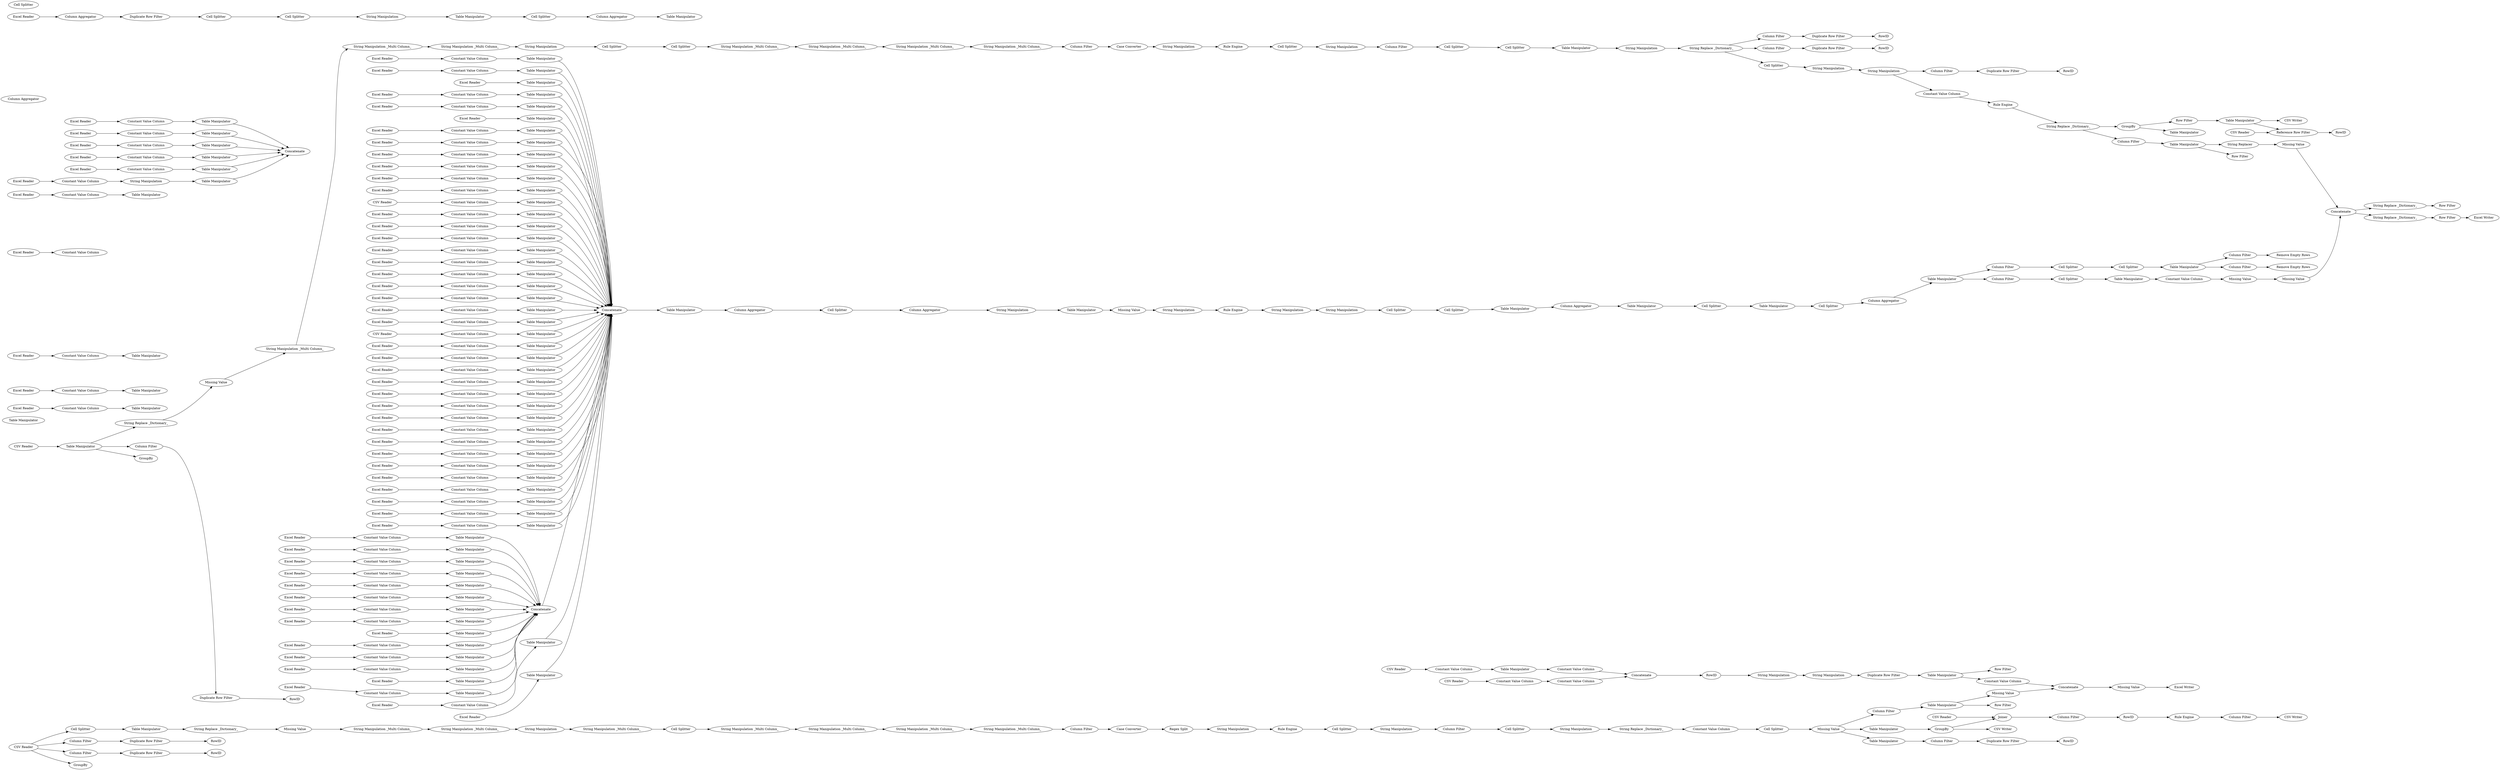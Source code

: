digraph {
	119 [label="Missing Value"]
	121 [label="Table Manipulator"]
	132 [label="String Replace _Dictionary_"]
	134 [label="String Manipulation _Multi Column_"]
	135 [label="String Manipulation _Multi Column_"]
	136 [label="String Manipulation _Multi Column_"]
	137 [label="Table Manipulator"]
	172 [label="String Manipulation"]
	174 [label="Cell Splitter"]
	179 [label="String Manipulation _Multi Column_"]
	180 [label="String Manipulation _Multi Column_"]
	181 [label="String Manipulation _Multi Column_"]
	182 [label="String Manipulation _Multi Column_"]
	183 [label="Cell Splitter"]
	187 [label="Regex Split"]
	188 [label="String Manipulation _Multi Column_"]
	189 [label="Table Manipulator"]
	190 [label="String Replace _Dictionary_"]
	191 [label="String Manipulation _Multi Column_"]
	192 [label="Cell Splitter"]
	193 [label="CSV Reader"]
	194 [label="Table Manipulator"]
	195 [label="String Manipulation _Multi Column_"]
	196 [label="Case Converter"]
	197 [label="Column Filter"]
	200 [label=RowID]
	201 [label="Duplicate Row Filter"]
	202 [label="Column Filter"]
	203 [label="String Replace _Dictionary_"]
	204 [label="String Manipulation"]
	206 [label="Missing Value"]
	207 [label="CSV Reader"]
	220 [label="Cell Splitter"]
	222 [label="String Manipulation"]
	223 [label="String Manipulation"]
	232 [label="Cell Splitter"]
	234 [label="String Manipulation _Multi Column_"]
	235 [label="String Manipulation _Multi Column_"]
	236 [label="Column Filter"]
	237 [label="String Manipulation _Multi Column_"]
	238 [label="Case Converter"]
	239 [label="String Manipulation _Multi Column_"]
	245 [label="Table Manipulator"]
	246 [label="Cell Splitter"]
	247 [label="Table Manipulator"]
	248 [label="Column Filter"]
	249 [label=RowID]
	250 [label="Duplicate Row Filter"]
	251 [label="Cell Splitter"]
	252 [label="String Replace _Dictionary_"]
	253 [label="String Manipulation"]
	254 [label="Table Manipulator"]
	255 [label="Constant Value Column"]
	256 [label="Cell Splitter"]
	257 [label="Column Filter"]
	258 [label="Duplicate Row Filter"]
	259 [label=RowID]
	260 [label="String Manipulation"]
	261 [label="CSV Writer"]
	263 [label="Constant Value Column"]
	267 [label="Rule Engine"]
	268 [label="String Replace _Dictionary_"]
	269 [label=GroupBy]
	270 [label="Row Filter"]
	271 [label="String Manipulation"]
	274 [label="Rule Engine"]
	275 [label="Cell Splitter"]
	276 [label="Column Filter"]
	277 [label="Cell Splitter"]
	278 [label="String Manipulation"]
	279 [label="String Manipulation"]
	280 [label="Column Filter"]
	281 [label="Rule Engine"]
	282 [label="Duplicate Row Filter"]
	283 [label=RowID]
	284 [label="Column Filter"]
	285 [label="Duplicate Row Filter"]
	286 [label="Column Filter"]
	287 [label=RowID]
	288 [label="Table Manipulator"]
	289 [label=GroupBy]
	291 [label="CSV Writer"]
	292 [label="Cell Splitter"]
	293 [label="Missing Value"]
	294 [label="String Manipulation"]
	295 [label="CSV Reader"]
	300 [label=RowID]
	301 [label=RowID]
	302 [label="Reference Row Filter"]
	303 [label="CSV Reader"]
	310 [label=Joiner]
	311 [label="Column Filter"]
	312 [label="Rule Engine"]
	313 [label="Column Filter"]
	314 [label="CSV Writer"]
	316 [label="CSV Reader"]
	361 [label="CSV Reader"]
	362 [label="Constant Value Column"]
	363 [label="Constant Value Column"]
	364 [label=Concatenate]
	366 [label="Table Manipulator"]
	368 [label=RowID]
	369 [label="Duplicate Row Filter"]
	378 [label="Excel Reader"]
	379 [label="Excel Reader"]
	381 [label="Excel Reader"]
	382 [label="Excel Reader"]
	383 [label="Excel Reader"]
	384 [label="Excel Reader"]
	385 [label="Excel Reader"]
	386 [label="Excel Reader"]
	387 [label="Excel Reader"]
	388 [label="Excel Reader"]
	389 [label="Excel Reader"]
	390 [label="Excel Reader"]
	391 [label="Excel Reader"]
	392 [label="Excel Reader"]
	393 [label="Excel Reader"]
	395 [label="Excel Reader"]
	396 [label="Excel Reader"]
	398 [label="Excel Reader"]
	399 [label="Excel Reader"]
	400 [label="Excel Reader"]
	402 [label="Excel Reader"]
	405 [label="Excel Reader"]
	406 [label="Excel Reader"]
	411 [label="Excel Reader"]
	413 [label="Excel Reader"]
	415 [label="Excel Reader"]
	416 [label="Excel Reader"]
	417 [label="Excel Reader"]
	418 [label="Excel Reader"]
	419 [label="Excel Reader"]
	420 [label="Excel Reader"]
	421 [label="Excel Reader"]
	423 [label="Excel Reader"]
	424 [label="Excel Reader"]
	426 [label="Excel Reader"]
	427 [label="Excel Reader"]
	428 [label="Excel Reader"]
	429 [label="Excel Reader"]
	430 [label="Excel Reader"]
	432 [label="Excel Reader"]
	433 [label="CSV Reader"]
	434 [label="CSV Reader"]
	435 [label="Table Manipulator"]
	436 [label="Table Manipulator"]
	437 [label="Table Manipulator"]
	438 [label="Table Manipulator"]
	439 [label="Table Manipulator"]
	440 [label="Table Manipulator"]
	441 [label="Table Manipulator"]
	442 [label="Table Manipulator"]
	443 [label="Table Manipulator"]
	444 [label="Table Manipulator"]
	445 [label="Table Manipulator"]
	446 [label="Table Manipulator"]
	447 [label="Table Manipulator"]
	448 [label="Table Manipulator"]
	449 [label="Table Manipulator"]
	450 [label="Table Manipulator"]
	451 [label="Table Manipulator"]
	452 [label="Table Manipulator"]
	453 [label="Table Manipulator"]
	454 [label="Table Manipulator"]
	455 [label="Table Manipulator"]
	456 [label="Table Manipulator"]
	457 [label="Table Manipulator"]
	458 [label="Table Manipulator"]
	459 [label="Table Manipulator"]
	460 [label="Table Manipulator"]
	461 [label="Table Manipulator"]
	462 [label="Table Manipulator"]
	463 [label="Table Manipulator"]
	464 [label="Table Manipulator"]
	465 [label="Table Manipulator"]
	466 [label="Table Manipulator"]
	467 [label="Table Manipulator"]
	468 [label="Table Manipulator"]
	469 [label="Table Manipulator"]
	470 [label="Table Manipulator"]
	471 [label="Table Manipulator"]
	472 [label="Table Manipulator"]
	473 [label="Table Manipulator"]
	474 [label="Table Manipulator"]
	475 [label="Table Manipulator"]
	476 [label="Table Manipulator"]
	477 [label=Concatenate]
	478 [label="Table Manipulator"]
	479 [label="Excel Reader"]
	481 [label="Table Manipulator"]
	486 [label="Constant Value Column"]
	487 [label="Constant Value Column"]
	488 [label="Constant Value Column"]
	489 [label="Constant Value Column"]
	490 [label="Constant Value Column"]
	492 [label="Constant Value Column"]
	493 [label="Constant Value Column"]
	494 [label="Constant Value Column"]
	496 [label="Constant Value Column"]
	497 [label="Constant Value Column"]
	498 [label="Constant Value Column"]
	499 [label="Constant Value Column"]
	500 [label="Constant Value Column"]
	501 [label="Constant Value Column"]
	502 [label="Constant Value Column"]
	503 [label="Constant Value Column"]
	504 [label="Constant Value Column"]
	505 [label="Constant Value Column"]
	506 [label="Constant Value Column"]
	507 [label="Constant Value Column"]
	508 [label="Constant Value Column"]
	509 [label="Constant Value Column"]
	510 [label="Constant Value Column"]
	511 [label="Constant Value Column"]
	512 [label="Constant Value Column"]
	513 [label="Constant Value Column"]
	514 [label="Constant Value Column"]
	515 [label="Constant Value Column"]
	516 [label="Constant Value Column"]
	517 [label="Constant Value Column"]
	518 [label="Constant Value Column"]
	519 [label="Constant Value Column"]
	520 [label="Constant Value Column"]
	521 [label="Constant Value Column"]
	522 [label="Constant Value Column"]
	523 [label="Constant Value Column"]
	524 [label="Constant Value Column"]
	525 [label="Constant Value Column"]
	526 [label="Constant Value Column"]
	527 [label="Constant Value Column"]
	528 [label="Constant Value Column"]
	529 [label="Excel Reader"]
	530 [label="Excel Reader"]
	531 [label="Excel Reader"]
	532 [label="Excel Reader"]
	533 [label="Excel Reader"]
	534 [label="Excel Reader"]
	535 [label="Excel Reader"]
	536 [label="Excel Reader"]
	537 [label="Excel Reader"]
	538 [label="Excel Reader"]
	539 [label="Excel Reader"]
	540 [label="Excel Reader"]
	541 [label="Excel Reader"]
	542 [label="Excel Reader"]
	543 [label="Excel Reader"]
	544 [label="Excel Reader"]
	545 [label="Constant Value Column"]
	546 [label="Constant Value Column"]
	547 [label="Constant Value Column"]
	548 [label="Constant Value Column"]
	549 [label="Constant Value Column"]
	550 [label="Constant Value Column"]
	551 [label="Constant Value Column"]
	553 [label="Constant Value Column"]
	554 [label="Constant Value Column"]
	555 [label="Constant Value Column"]
	556 [label="Constant Value Column"]
	557 [label="Constant Value Column"]
	558 [label="Constant Value Column"]
	560 [label="Constant Value Column"]
	561 [label="Table Manipulator"]
	577 [label=Concatenate]
	578 [label="Table Manipulator"]
	579 [label="Table Manipulator"]
	580 [label="Table Manipulator"]
	581 [label="Table Manipulator"]
	583 [label="Table Manipulator"]
	584 [label="Table Manipulator"]
	585 [label="Table Manipulator"]
	586 [label="Table Manipulator"]
	587 [label="Table Manipulator"]
	588 [label="Table Manipulator"]
	589 [label="Table Manipulator"]
	590 [label="Table Manipulator"]
	591 [label="Table Manipulator"]
	592 [label="Table Manipulator"]
	593 [label="Excel Reader"]
	594 [label="Table Manipulator"]
	595 [label="Constant Value Column"]
	596 [label="Excel Reader"]
	597 [label="Table Manipulator"]
	598 [label="Excel Reader"]
	599 [label="Excel Reader"]
	600 [label="Excel Reader"]
	601 [label="Excel Reader"]
	602 [label="Excel Reader"]
	603 [label="Table Manipulator"]
	604 [label="Table Manipulator"]
	605 [label="Table Manipulator"]
	606 [label="Table Manipulator"]
	607 [label="Table Manipulator"]
	608 [label="Excel Reader"]
	609 [label="Table Manipulator"]
	610 [label="String Manipulation"]
	611 [label="Constant Value Column"]
	612 [label="Constant Value Column"]
	613 [label="Constant Value Column"]
	614 [label="Constant Value Column"]
	615 [label="Constant Value Column"]
	616 [label="Constant Value Column"]
	617 [label=Concatenate]
	619 [label="Column Aggregator"]
	620 [label="String Manipulation"]
	621 [label="Table Manipulator"]
	622 [label="Constant Value Column"]
	623 [label="Constant Value Column"]
	624 [label="Excel Reader"]
	625 [label="Table Manipulator"]
	626 [label="Column Aggregator"]
	627 [label="Duplicate Row Filter"]
	628 [label="Cell Splitter"]
	629 [label="Cell Splitter"]
	630 [label="String Manipulation"]
	631 [label="Column Aggregator"]
	632 [label="Cell Splitter"]
	633 [label="Cell Splitter"]
	634 [label="Column Aggregator"]
	635 [label="Table Manipulator"]
	636 [label="String Manipulation"]
	637 [label="String Manipulation"]
	638 [label="Missing Value"]
	639 [label="Rule Engine"]
	640 [label="Column Aggregator"]
	641 [label="String Manipulation"]
	642 [label="String Manipulation"]
	643 [label="Cell Splitter"]
	644 [label="Cell Splitter"]
	645 [label="Table Manipulator"]
	646 [label="Table Manipulator"]
	647 [label="Cell Splitter"]
	648 [label="Table Manipulator"]
	649 [label="Cell Splitter"]
	650 [label="Column Filter"]
	651 [label="Cell Splitter"]
	652 [label="Cell Splitter"]
	653 [label="Table Manipulator"]
	654 [label="Column Aggregator"]
	655 [label="Table Manipulator"]
	656 [label="Column Filter"]
	657 [label="Column Filter"]
	658 [label="Remove Empty Rows"]
	659 [label="Remove Empty Rows"]
	660 [label="Column Filter"]
	661 [label=RowID]
	662 [label="Duplicate Row Filter"]
	663 [label=GroupBy]
	664 [label=GroupBy]
	665 [label=RowID]
	666 [label="Column Filter"]
	667 [label="Duplicate Row Filter"]
	668 [label="Column Filter"]
	669 [label="Table Manipulator"]
	670 [label="Row Filter"]
	672 [label="String Manipulation"]
	673 [label="Missing Value"]
	674 [label="Row Filter"]
	675 [label="Constant Value Column"]
	676 [label="Column Filter"]
	677 [label="Column Filter"]
	678 [label="Table Manipulator"]
	679 [label="Row Filter"]
	680 [label="Missing Value"]
	681 [label="Constant Value Column"]
	682 [label="Table Manipulator"]
	683 [label="Cell Splitter"]
	684 [label="Missing Value"]
	686 [label="Cell Splitter"]
	687 [label="Table Manipulator"]
	688 [label="Column Aggregator"]
	689 [label=Concatenate]
	690 [label=Concatenate]
	691 [label="Excel Writer"]
	693 [label="String Replacer"]
	694 [label="Missing Value"]
	695 [label="Missing Value"]
	696 [label="String Replace _Dictionary_"]
	697 [label="Row Filter"]
	698 [label="String Replace _Dictionary_"]
	699 [label="Row Filter"]
	700 [label="Excel Writer"]
	119 -> 191
	121 -> 190
	132 -> 206
	134 -> 136
	135 -> 223
	136 -> 135
	172 -> 180
	174 -> 179
	179 -> 188
	180 -> 174
	181 -> 182
	182 -> 197
	183 -> 121
	187 -> 278
	188 -> 181
	190 -> 119
	191 -> 195
	192 -> 204
	193 -> 660
	193 -> 663
	193 -> 183
	193 -> 284
	194 -> 202
	195 -> 172
	196 -> 187
	197 -> 196
	201 -> 200
	202 -> 201
	203 -> 263
	204 -> 203
	206 -> 134
	207 -> 245
	220 -> 246
	222 -> 276
	223 -> 220
	232 -> 251
	234 -> 236
	235 -> 234
	236 -> 238
	237 -> 239
	238 -> 271
	239 -> 235
	245 -> 664
	245 -> 132
	245 -> 286
	246 -> 237
	247 -> 253
	248 -> 250
	250 -> 249
	251 -> 247
	252 -> 248
	252 -> 666
	252 -> 256
	253 -> 252
	254 -> 302
	254 -> 261
	255 -> 267
	256 -> 260
	257 -> 258
	258 -> 259
	260 -> 294
	263 -> 292
	267 -> 268
	268 -> 269
	268 -> 668
	269 -> 270
	269 -> 137
	270 -> 254
	271 -> 274
	274 -> 275
	275 -> 222
	276 -> 232
	277 -> 279
	278 -> 281
	279 -> 280
	280 -> 192
	281 -> 277
	282 -> 283
	284 -> 282
	285 -> 287
	286 -> 285
	288 -> 289
	289 -> 291
	289 -> 310
	292 -> 293
	293 -> 288
	293 -> 677
	293 -> 194
	294 -> 257
	294 -> 255
	295 -> 310
	300 -> 312
	302 -> 301
	303 -> 302
	310 -> 311
	311 -> 300
	312 -> 313
	313 -> 314
	316 -> 362
	361 -> 363
	362 -> 622
	363 -> 366
	364 -> 368
	366 -> 623
	368 -> 620
	369 -> 621
	378 -> 488
	379 -> 443
	381 -> 509
	382 -> 487
	383 -> 494
	384 -> 501
	385 -> 508
	386 -> 511
	387 -> 497
	388 -> 510
	389 -> 489
	390 -> 490
	391 -> 504
	392 -> 496
	393 -> 503
	395 -> 523
	396 -> 518
	398 -> 515
	399 -> 524
	400 -> 516
	402 -> 525
	405 -> 517
	406 -> 522
	411 -> 526
	413 -> 499
	415 -> 512
	416 -> 439
	417 -> 520
	418 -> 500
	419 -> 528
	420 -> 492
	421 -> 506
	423 -> 507
	424 -> 493
	426 -> 498
	427 -> 521
	428 -> 505
	429 -> 527
	430 -> 514
	432 -> 519
	433 -> 502
	434 -> 513
	435 -> 477
	436 -> 477
	439 -> 477
	441 -> 477
	442 -> 477
	443 -> 477
	444 -> 477
	445 -> 477
	446 -> 477
	447 -> 477
	448 -> 477
	449 -> 477
	450 -> 477
	451 -> 477
	452 -> 477
	453 -> 477
	454 -> 477
	455 -> 477
	456 -> 477
	457 -> 477
	458 -> 477
	459 -> 477
	460 -> 477
	461 -> 477
	462 -> 477
	463 -> 477
	464 -> 477
	465 -> 477
	466 -> 477
	467 -> 477
	468 -> 477
	469 -> 477
	470 -> 477
	471 -> 477
	472 -> 477
	473 -> 477
	474 -> 477
	475 -> 477
	476 -> 477
	477 -> 478
	478 -> 631
	479 -> 486
	481 -> 477
	486 -> 481
	487 -> 435
	488 -> 436
	489 -> 437
	490 -> 438
	492 -> 440
	493 -> 441
	494 -> 442
	496 -> 444
	497 -> 445
	498 -> 446
	499 -> 447
	500 -> 448
	501 -> 449
	502 -> 450
	503 -> 451
	504 -> 452
	505 -> 453
	506 -> 454
	507 -> 455
	508 -> 456
	509 -> 457
	510 -> 458
	511 -> 459
	512 -> 460
	513 -> 461
	514 -> 462
	515 -> 463
	516 -> 464
	517 -> 465
	518 -> 466
	519 -> 467
	520 -> 469
	521 -> 468
	522 -> 470
	523 -> 471
	524 -> 472
	525 -> 473
	526 -> 474
	527 -> 475
	528 -> 476
	529 -> 545
	530 -> 546
	531 -> 547
	532 -> 550
	533 -> 549
	534 -> 548
	535 -> 556
	536 -> 555
	537 -> 554
	538 -> 553
	539 -> 587
	540 -> 551
	541 -> 557
	542 -> 558
	543 -> 591
	544 -> 560
	545 -> 561
	546 -> 578
	547 -> 579
	549 -> 581
	550 -> 580
	551 -> 588
	553 -> 586
	554 -> 585
	555 -> 584
	556 -> 583
	557 -> 589
	558 -> 590
	560 -> 592
	561 -> 577
	577 -> 477
	578 -> 577
	579 -> 577
	580 -> 577
	581 -> 577
	583 -> 577
	584 -> 577
	586 -> 577
	587 -> 577
	588 -> 577
	589 -> 577
	590 -> 577
	591 -> 577
	592 -> 577
	593 -> 595
	594 -> 477
	595 -> 594
	596 -> 597
	597 -> 477
	598 -> 613
	599 -> 614
	600 -> 615
	601 -> 612
	602 -> 616
	603 -> 617
	604 -> 617
	605 -> 617
	606 -> 617
	607 -> 617
	608 -> 611
	609 -> 617
	610 -> 609
	611 -> 610
	612 -> 603
	613 -> 604
	614 -> 605
	615 -> 606
	616 -> 607
	620 -> 672
	621 -> 675
	621 -> 674
	622 -> 364
	623 -> 364
	624 -> 626
	625 -> 686
	626 -> 627
	627 -> 628
	628 -> 629
	629 -> 630
	630 -> 625
	631 -> 633
	633 -> 634
	634 -> 636
	635 -> 638
	636 -> 635
	637 -> 639
	638 -> 637
	639 -> 641
	640 -> 646
	641 -> 642
	642 -> 643
	643 -> 644
	644 -> 645
	645 -> 640
	646 -> 647
	647 -> 648
	648 -> 652
	649 -> 651
	650 -> 649
	651 -> 655
	652 -> 654
	653 -> 650
	653 -> 676
	654 -> 653
	655 -> 657
	655 -> 656
	656 -> 658
	657 -> 659
	660 -> 662
	662 -> 661
	666 -> 667
	667 -> 665
	668 -> 669
	669 -> 670
	669 -> 693
	672 -> 369
	673 -> 689
	675 -> 690
	676 -> 683
	677 -> 678
	678 -> 679
	678 -> 680
	680 -> 690
	681 -> 684
	682 -> 681
	683 -> 682
	684 -> 694
	686 -> 688
	688 -> 687
	689 -> 696
	689 -> 698
	690 -> 695
	693 -> 673
	694 -> 689
	695 -> 691
	696 -> 697
	698 -> 699
	699 -> 700
	rankdir=LR
}
